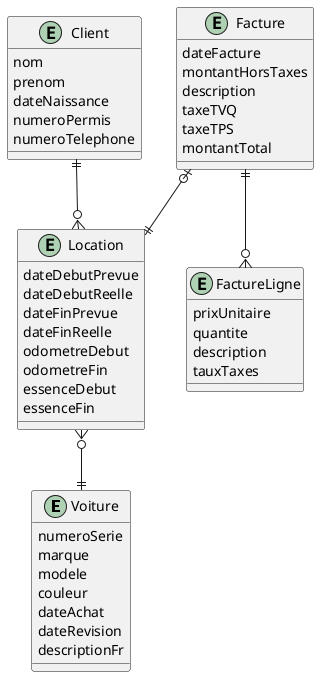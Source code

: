 @startuml erd_car_reservation_logique

entity Voiture {
    numeroSerie
    marque
    modele
    couleur
    dateAchat
    dateRevision
    descriptionFr
}

entity Location {
    dateDebutPrevue
    dateDebutReelle
    dateFinPrevue
    dateFinReelle
    odometreDebut
    odometreFin
    essenceDebut
    essenceFin
}

entity Client {
    nom
    prenom
    dateNaissance
    numeroPermis
    numeroTelephone
}

entity Facture {
    dateFacture
    montantHorsTaxes
    description
    taxeTVQ
    taxeTPS
    montantTotal
}

entity FactureLigne {
    prixUnitaire
    quantite
    description
    tauxTaxes
}

Client ||--o{ Location
Location }o--|| Voiture
Facture |o--|| Location
Facture ||--o{ FactureLigne

@enduml
